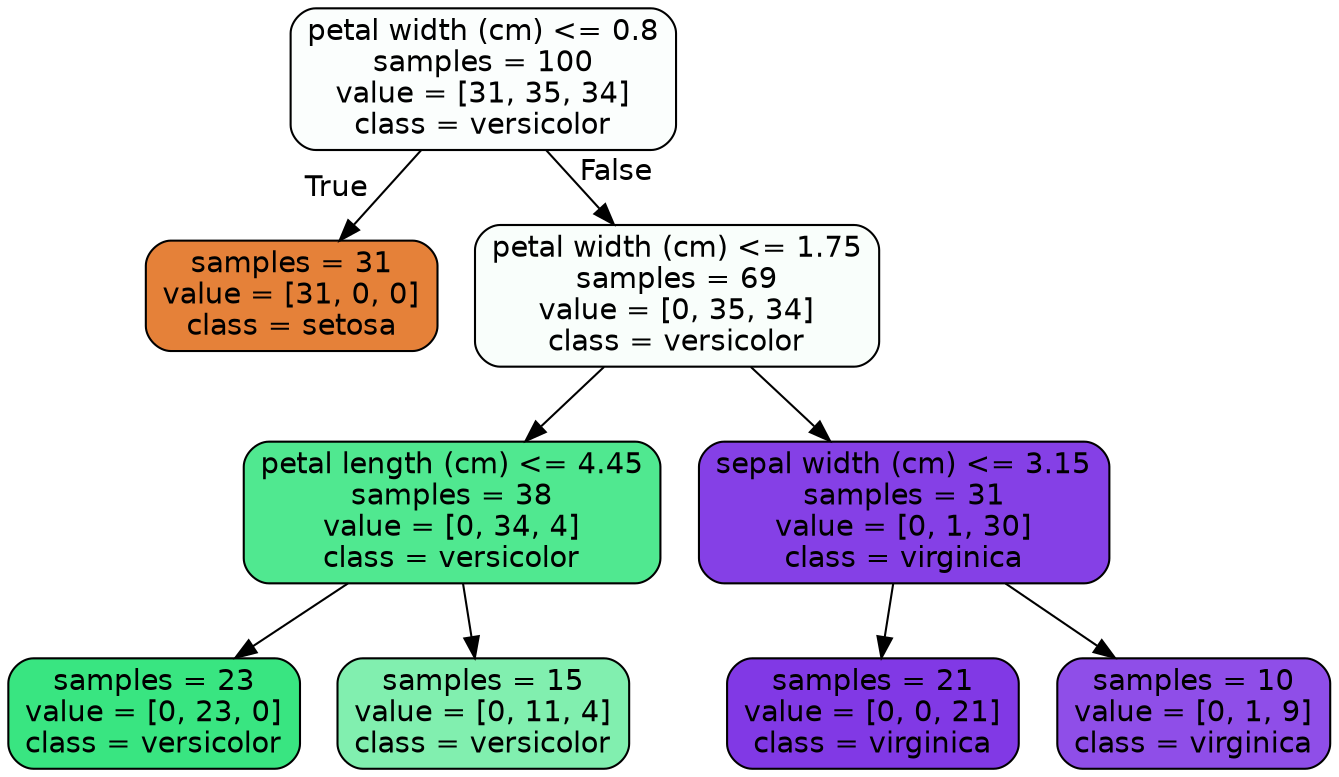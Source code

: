 digraph Tree {
node [shape=box, style="filled, rounded", color="black", fontname=helvetica] ;
edge [fontname=helvetica] ;
0 [label="petal width (cm) <= 0.8\nsamples = 100\nvalue = [31, 35, 34]\nclass = versicolor", fillcolor="#39e58104"] ;
1 [label="samples = 31\nvalue = [31, 0, 0]\nclass = setosa", fillcolor="#e58139ff"] ;
0 -> 1 [labeldistance=2.5, labelangle=45, headlabel="True"] ;
2 [label="petal width (cm) <= 1.75\nsamples = 69\nvalue = [0, 35, 34]\nclass = versicolor", fillcolor="#39e58107"] ;
0 -> 2 [labeldistance=2.5, labelangle=-45, headlabel="False"] ;
3 [label="petal length (cm) <= 4.45\nsamples = 38\nvalue = [0, 34, 4]\nclass = versicolor", fillcolor="#39e581e1"] ;
2 -> 3 ;
4 [label="samples = 23\nvalue = [0, 23, 0]\nclass = versicolor", fillcolor="#39e581ff"] ;
3 -> 4 ;
5 [label="samples = 15\nvalue = [0, 11, 4]\nclass = versicolor", fillcolor="#39e581a2"] ;
3 -> 5 ;
6 [label="sepal width (cm) <= 3.15\nsamples = 31\nvalue = [0, 1, 30]\nclass = virginica", fillcolor="#8139e5f6"] ;
2 -> 6 ;
7 [label="samples = 21\nvalue = [0, 0, 21]\nclass = virginica", fillcolor="#8139e5ff"] ;
6 -> 7 ;
8 [label="samples = 10\nvalue = [0, 1, 9]\nclass = virginica", fillcolor="#8139e5e3"] ;
6 -> 8 ;
}